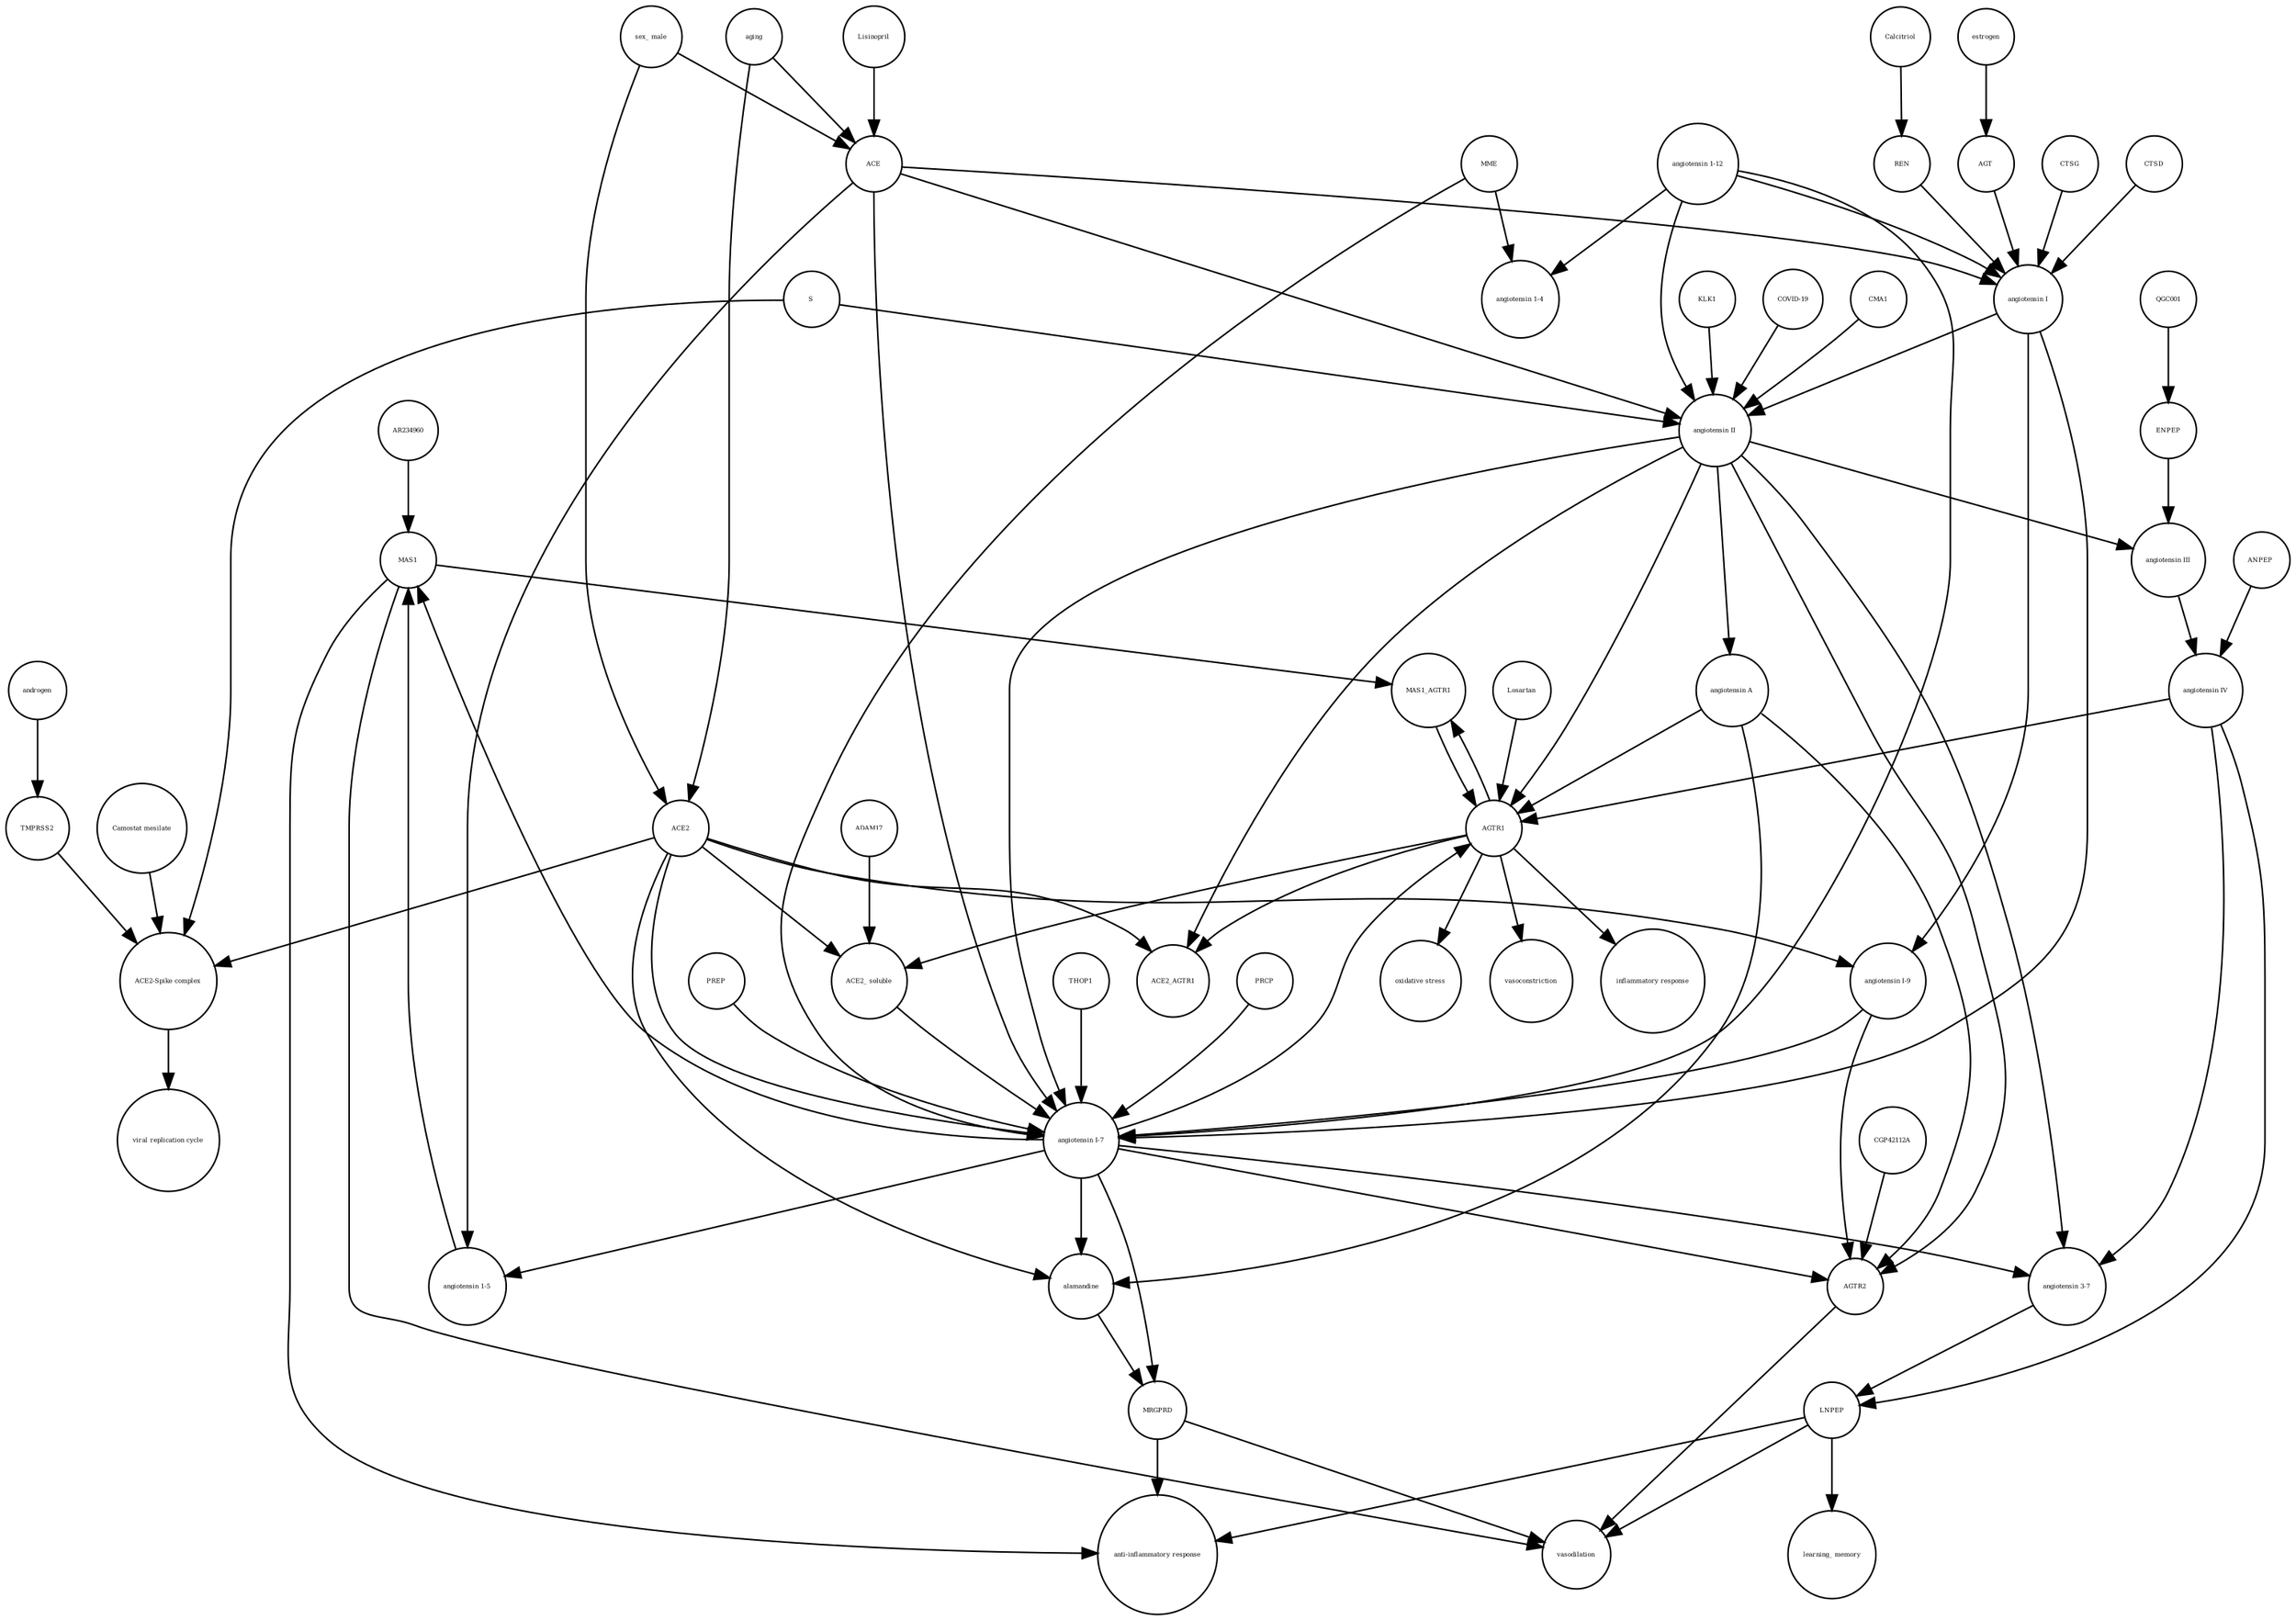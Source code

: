 strict digraph  {
MRGPRD [annotation="urn_miriam_hgnc_HGNC%3A29626", bipartite=0, cls=macromolecule, fontsize=4, label=MRGPRD, shape=circle];
"anti-inflammatory response" [annotation="urn_miriam_obo.go_GO%3A0006954", bipartite=0, cls=phenotype, fontsize=4, label="anti-inflammatory response", shape=circle];
MAS1 [annotation="urn_miriam_hgnc_HGNC%3A6899", bipartite=0, cls=macromolecule, fontsize=4, label=MAS1, shape=circle];
AGTR2 [annotation="urn_miriam_hgnc_HGNC%3A338", bipartite=0, cls=macromolecule, fontsize=4, label=AGTR2, shape=circle];
vasodilation [annotation=urn_miriam_mesh_D014664, bipartite=0, cls=phenotype, fontsize=4, label=vasodilation, shape=circle];
AGTR1 [annotation="urn_miriam_hgnc_HGNC%3A336", bipartite=0, cls=macromolecule, fontsize=4, label=AGTR1, shape=circle];
"inflammatory response" [annotation="urn_miriam_obo.go_GO%3A0006954", bipartite=0, cls=phenotype, fontsize=4, label="inflammatory response", shape=circle];
"oxidative stress" [annotation="urn_miriam_obo.go_GO%3A0006979", bipartite=0, cls=phenotype, fontsize=4, label="oxidative stress", shape=circle];
vasoconstriction [annotation=urn_miriam_mesh_D014661, bipartite=0, cls=phenotype, fontsize=4, label=vasoconstriction, shape=circle];
LNPEP [annotation="urn_miriam_hgnc_HGNC%3A6656", bipartite=0, cls=macromolecule, fontsize=4, label=LNPEP, shape=circle];
"learning_ memory" [annotation="", bipartite=0, cls=phenotype, fontsize=4, label="learning_ memory", shape=circle];
"ACE2-Spike complex" [annotation=urn_miriam_pubmed_32275855, bipartite=0, cls=complex, fontsize=4, label="ACE2-Spike complex", shape=circle];
"viral replication cycle" [annotation=urn_miriam_mesh_D014661, bipartite=0, cls=phenotype, fontsize=4, label="viral replication cycle", shape=circle];
CTSG [annotation="urn_miriam_hgnc_HGNC%3A2532", bipartite=0, cls=macromolecule, fontsize=4, label=CTSG, shape=circle];
QGC001 [annotation=urn_miriam_pubmed_24337978, bipartite=0, cls="simple chemical", fontsize=4, label=QGC001, shape=circle];
"ACE2_ soluble" [annotation="urn_miriam_hgnc.symbol_ACE2", bipartite=0, cls=macromolecule, fontsize=4, label="ACE2_ soluble", shape=circle];
"angiotensin IV" [annotation="urn_miriam_pubmed_32333398|urn_miriam_obo.chebi_CHEBI%3A80127", bipartite=0, cls="simple chemical", fontsize=4, label="angiotensin IV", shape=circle];
"angiotensin 1-5" [annotation="urn_miriam_obo.chebi_CHEBI%3A80129", bipartite=0, cls="simple chemical", fontsize=4, label="angiotensin 1-5", shape=circle];
"angiotensin II" [annotation="urn_miriam_obo.chebi_CHEBI%3A2718", bipartite=0, cls="simple chemical", fontsize=4, label="angiotensin II", shape=circle];
TMPRSS2 [annotation="urn_miriam_hgnc_HGNC%3A11876", bipartite=0, cls=macromolecule, fontsize=4, label=TMPRSS2, shape=circle];
AR234960 [annotation="urn_miriam_pubchem.compound_146025955", bipartite=0, cls="simple chemical", fontsize=4, label=AR234960, shape=circle];
aging [annotation="urn_miriam_obo.go_GO%3A0007568", bipartite=0, cls=phenotype, fontsize=4, label=aging, shape=circle];
PRCP [annotation="urn_miriam_hgnc_HGNC%3A9344", bipartite=0, cls=macromolecule, fontsize=4, label=PRCP, shape=circle];
"angiotensin III" [annotation="urn_miriam_obo.chebi_CHEBI%3A89666", bipartite=0, cls="simple chemical", fontsize=4, label="angiotensin III", shape=circle];
ENPEP [annotation="", bipartite=0, cls=macromolecule, fontsize=4, label=ENPEP, shape=circle];
"angiotensin 1-4" [annotation=urn_miriam_pubmed_22490446, bipartite=0, cls="simple chemical", fontsize=4, label="angiotensin 1-4", shape=circle];
MAS1_AGTR1 [annotation=urn_miriam_pubmed_15809376, bipartite=0, cls=complex, fontsize=4, label=MAS1_AGTR1, shape=circle];
"ANPEP " [annotation="urn_miriam_hgnc_HGNC%3A500", bipartite=0, cls=macromolecule, fontsize=4, label="ANPEP ", shape=circle];
Lisinopril [annotation="urn_miriam_obo.chebi_CHEBI%3A43755", bipartite=0, cls="simple chemical", fontsize=4, label=Lisinopril, shape=circle];
CTSD [annotation="urn_miriam_hgnc_HGNC%3A2529", bipartite=0, cls=macromolecule, fontsize=4, label=CTSD, shape=circle];
estrogen [annotation="urn_miriam_obo.chebi_CHEBI%3A50114", bipartite=0, cls="simple chemical", fontsize=4, label=estrogen, shape=circle];
"angiotensin I" [annotation="urn_miriam_obo.chebi_CHEBI%3A2718", bipartite=0, cls="simple chemical", fontsize=4, label="angiotensin I", shape=circle];
ACE2 [annotation="urn_miriam_hgnc_HGNC%3A13557", bipartite=0, cls=macromolecule, fontsize=4, label=ACE2, shape=circle];
MME [annotation="urn_miriam_hgnc_HGNC%3A7154", bipartite=0, cls=macromolecule, fontsize=4, label=MME, shape=circle];
"angiotensin I-9" [annotation="urn_miriam_obo.chebi_CHEBI%3A80128", bipartite=0, cls="simple chemical", fontsize=4, label="angiotensin I-9", shape=circle];
KLK1 [annotation="urn_miriam_hgnc_HGNC%3A6357|urn_miriam_pubmed_6555043", bipartite=0, cls=macromolecule, fontsize=4, label=KLK1, shape=circle];
Calcitriol [annotation="urn_miriam_obo.chebi_CHEBI%3A17823", bipartite=0, cls="simple chemical", fontsize=4, label=Calcitriol, shape=circle];
"sex_ male" [annotation=urn_miriam_mesh_D008297, bipartite=0, cls=phenotype, fontsize=4, label="sex_ male", shape=circle];
ACE [annotation="urn_miriam_hgnc_HGNC%3A2707", bipartite=0, cls=macromolecule, fontsize=4, label=ACE, shape=circle];
REN [annotation="urn_miriam_hgnc_HGNC%3A9958", bipartite=0, cls=macromolecule, fontsize=4, label=REN, shape=circle];
Losartan [annotation="urn_miriam_obo.chebi_CHEBI%3A6541", bipartite=0, cls="simple chemical", fontsize=4, label=Losartan, shape=circle];
"angiotensin 3-7" [annotation=urn_miriam_pubmed_30934934, bipartite=0, cls="simple chemical", fontsize=4, label="angiotensin 3-7", shape=circle];
"angiotensin 1-12" [annotation=urn_miriam_pubmed_27465904, bipartite=0, cls="simple chemical", fontsize=4, label="angiotensin 1-12", shape=circle];
ADAM17 [annotation="urn_miriam_hgnc_HGNC%3A195", bipartite=0, cls=macromolecule, fontsize=4, label=ADAM17, shape=circle];
"Camostat mesilate" [annotation="urn_miriam_obo.chebi_CHEBI%3A135632", bipartite=0, cls="simple chemical", fontsize=4, label="Camostat mesilate", shape=circle];
PREP [annotation="urn_miriam_hgnc_HGNC%3A9358", bipartite=0, cls=macromolecule, fontsize=4, label=PREP, shape=circle];
ACE2_AGTR1 [annotation=urn_miriam_pubmed_25225202, bipartite=0, cls=complex, fontsize=4, label=ACE2_AGTR1, shape=circle];
androgen [annotation="urn_miriam_obo.chebi_CHEBI%3A50113", bipartite=0, cls="simple chemical", fontsize=4, label=androgen, shape=circle];
alamandine [annotation="", bipartite=0, cls="simple chemical", fontsize=4, label=alamandine, shape=circle];
"COVID-19" [annotation="urn_miriam_taxonomy_2697049|urn_miriam_mesh_C000657245", bipartite=0, cls=phenotype, fontsize=4, label="COVID-19", shape=circle];
CGP42112A [annotation="urn_miriam_obo.chebi_CHEBI%3A147302", bipartite=0, cls="simple chemical", fontsize=4, label=CGP42112A, shape=circle];
S [annotation="urn_miriam_uniprot_P0DTC2|urn_miriam_uniprot_P59594", bipartite=0, cls=macromolecule, fontsize=4, label=S, shape=circle];
"angiotensin I-7" [annotation="urn_miriam_obo.chebi_CHEBI%3A55438", bipartite=0, cls="simple chemical", fontsize=4, label="angiotensin I-7", shape=circle];
AGT [annotation="urn_miriam_hgnc_HGNC%3A333", bipartite=0, cls=macromolecule, fontsize=4, label=AGT, shape=circle];
THOP1 [annotation="urn_miriam_hgnc_HGNC%3A11793", bipartite=0, cls=macromolecule, fontsize=4, label=THOP1, shape=circle];
"angiotensin A" [annotation="urn_miriam_kegg.compound_C20970", bipartite=0, cls="simple chemical", fontsize=4, label="angiotensin A", shape=circle];
CMA1 [annotation="urn_miriam_hgnc_HGNC%3A2097", bipartite=0, cls=macromolecule, fontsize=4, label=CMA1, shape=circle];
MRGPRD -> "anti-inflammatory response"  [annotation="", interaction_type="necessary stimulation"];
MRGPRD -> vasodilation  [annotation="", interaction_type="necessary stimulation"];
MAS1 -> "anti-inflammatory response"  [annotation="", interaction_type="necessary stimulation"];
MAS1 -> vasodilation  [annotation="", interaction_type="necessary stimulation"];
MAS1 -> MAS1_AGTR1  [annotation="", interaction_type=production];
AGTR2 -> vasodilation  [annotation="", interaction_type="necessary stimulation"];
AGTR1 -> "inflammatory response"  [annotation="", interaction_type="necessary stimulation"];
AGTR1 -> "oxidative stress"  [annotation="", interaction_type="necessary stimulation"];
AGTR1 -> vasoconstriction  [annotation="", interaction_type="necessary stimulation"];
AGTR1 -> ACE2_AGTR1  [annotation="", interaction_type=production];
AGTR1 -> "ACE2_ soluble"  [annotation="urn_miriam_pubmed_24227843|urn_miriam_taxonomy_9606|urn_miriam_pubmed_32333398|urn_miriam_pubmed_28512108", interaction_type=stimulation];
AGTR1 -> MAS1_AGTR1  [annotation="", interaction_type=production];
LNPEP -> "learning_ memory"  [annotation="", interaction_type="necessary stimulation"];
LNPEP -> "anti-inflammatory response"  [annotation="", interaction_type="necessary stimulation"];
LNPEP -> vasodilation  [annotation="", interaction_type="necessary stimulation"];
"ACE2-Spike complex" -> "viral replication cycle"  [annotation="", interaction_type="necessary stimulation"];
CTSG -> "angiotensin I"  [annotation="urn_miriam_pubmed_6172448|urn_miriam_taxonomy_9606", interaction_type=catalysis];
QGC001 -> ENPEP  [annotation="", interaction_type=inhibition];
"ACE2_ soluble" -> "angiotensin I-7"  [annotation="urn_miriam_pubmed_28512108|urn_miriam_taxonomy_9606", interaction_type=stimulation];
"angiotensin IV" -> LNPEP  [annotation="urn_miriam_pubmed_11707427|urn_miriam_taxonomy_10090", interaction_type=stimulation];
"angiotensin IV" -> "angiotensin 3-7"  [annotation="", interaction_type=production];
"angiotensin IV" -> AGTR1  [annotation="urn_miriam_pubmed_17630322|urn_miriam_taxonomy_40674|urn_miriam_pubmed_26497614|urn_miriam_pubmed_32333398|urn_miriam_pubmed_17138938", interaction_type=stimulation];
"angiotensin 1-5" -> MAS1  [annotation="urn_miriam_pubmed_27660028|urn_miriam_taxonomy_10116|urn_miriam_taxonomy_9606|urn_miriam_pubmed_27217404", interaction_type=stimulation];
"angiotensin II" -> "angiotensin A"  [annotation="", interaction_type=production];
"angiotensin II" -> ACE2_AGTR1  [annotation="urn_miriam_pubmed_25225202|urn_miriam_taxonomy_40674", interaction_type=inhibition];
"angiotensin II" -> "angiotensin I-7"  [annotation="", interaction_type=production];
"angiotensin II" -> AGTR1  [annotation="urn_miriam_pubmed_15809376|urn_miriam_taxonomy_40674", interaction_type=stimulation];
"angiotensin II" -> AGTR2  [annotation="urn_miriam_pubmed_17630322|urn_miriam_taxonomy_9606|urn_miriam_pubmed_17138938", interaction_type=stimulation];
"angiotensin II" -> "angiotensin III"  [annotation="", interaction_type=production];
"angiotensin II" -> "angiotensin 3-7"  [annotation="", interaction_type=production];
TMPRSS2 -> "ACE2-Spike complex"  [annotation="urn_miriam_pubmed_32142651|urn_miriam_taxonomy_9606", interaction_type=stimulation];
AR234960 -> MAS1  [annotation=urn_miriam_pubmed_29287092, interaction_type=stimulation];
aging -> ACE2  [annotation="urn_miriam_pubmed_20689271|urn_miriam_taxonomy_10116", interaction_type=inhibition];
aging -> ACE  [annotation="urn_miriam_pubmed_20689271|urn_miriam_taxonomy_10116", interaction_type=stimulation];
PRCP -> "angiotensin I-7"  [annotation="urn_miriam_taxonomy_10090|urn_miriam_pubmed_23392115", interaction_type=catalysis];
"angiotensin III" -> "angiotensin IV"  [annotation="", interaction_type=production];
ENPEP -> "angiotensin III"  [annotation="urn_miriam_pubmed_8876246|urn_miriam_taxonomy_10090", interaction_type=catalysis];
MAS1_AGTR1 -> AGTR1  [annotation="urn_miriam_pubmed_15809376|urn_miriam_taxonomy_40674", interaction_type=inhibition];
"ANPEP " -> "angiotensin IV"  [annotation="urn_miriam_pubmed_8876246|urn_miriam_taxonomy_10090", interaction_type=catalysis];
Lisinopril -> ACE  [annotation=urn_miriam_pubmed_2550696, interaction_type=inhibition];
CTSD -> "angiotensin I"  [annotation="urn_miriam_pubmed_6172448|urn_miriam_taxonomy_9606", interaction_type=catalysis];
estrogen -> AGT  [annotation=urn_miriam_pubmed_30934934, interaction_type=stimulation];
"angiotensin I" -> "angiotensin I-7"  [annotation="", interaction_type=production];
"angiotensin I" -> "angiotensin I-9"  [annotation="", interaction_type=production];
"angiotensin I" -> "angiotensin II"  [annotation="", interaction_type=production];
ACE2 -> ACE2_AGTR1  [annotation="", interaction_type=production];
ACE2 -> "angiotensin I-9"  [annotation="urn_miriam_pubmed_10969042|urn_miriam_taxonomy_9606", interaction_type=catalysis];
ACE2 -> "angiotensin I-7"  [annotation="urn_miriam_taxonomy_10090|urn_miriam_pubmed_23392115", interaction_type=catalysis];
ACE2 -> "ACE2_ soluble"  [annotation="", interaction_type=production];
ACE2 -> "ACE2-Spike complex"  [annotation="", interaction_type=production];
ACE2 -> alamandine  [annotation="urn_miriam_pubmed_23446738|urn_miriam_taxonomy_9606", interaction_type=catalysis];
MME -> "angiotensin I-7"  [annotation="urn_miriam_pubmed_22490446|urn_miriam_taxonomy_10116", interaction_type=catalysis];
MME -> "angiotensin 1-4"  [annotation="urn_miriam_pubmed_22490446|urn_miriam_taxonomy_10116", interaction_type=catalysis];
"angiotensin I-9" -> "angiotensin I-7"  [annotation="", interaction_type=production];
"angiotensin I-9" -> AGTR2  [annotation="urn_miriam_pubmed_30048754|urn_miriam_taxonomy_10116", interaction_type=stimulation];
KLK1 -> "angiotensin II"  [annotation="urn_miriam_taxonomy_9823|urn_miriam_pubmed_6555043", interaction_type=catalysis];
Calcitriol -> REN  [annotation="", interaction_type=inhibition];
"sex_ male" -> ACE2  [annotation="urn_miriam_pubmed_26171856|urn_miriam_taxonomy_10116", interaction_type=stimulation];
"sex_ male" -> ACE  [annotation="urn_miriam_pubmed_26171856|urn_miriam_taxonomy_10116", interaction_type=stimulation];
ACE -> "angiotensin I-7"  [annotation="urn_miriam_pubmed_15283675|urn_miriam_taxonomy_9606", interaction_type=catalysis];
ACE -> "angiotensin 1-5"  [annotation="urn_miriam_pubmed_10969042|urn_miriam_taxonomy_9606", interaction_type=catalysis];
ACE -> "angiotensin I"  [annotation="urn_miriam_pubmed_22490446|urn_miriam_taxonomy_10116", interaction_type=catalysis];
ACE -> "angiotensin II"  [annotation="urn_miriam_taxonomy_9606|urn_miriam_pubmed_190881|urn_miriam_pubmed_10969042", interaction_type=catalysis];
REN -> "angiotensin I"  [annotation="urn_miriam_pubmed_10585461|urn_miriam_pubmed_30934934|urn_miriam_pubmed_6172448|urn_miriam_taxonomy_9606", interaction_type=catalysis];
Losartan -> AGTR1  [annotation="urn_miriam_pubmed_24530803|urn_miriam_taxonomy_8355", interaction_type=inhibition];
"angiotensin 3-7" -> LNPEP  [annotation=urn_miriam_pubmed_30934934, interaction_type=stimulation];
"angiotensin 1-12" -> "angiotensin I-7"  [annotation="", interaction_type=production];
"angiotensin 1-12" -> "angiotensin 1-4"  [annotation="", interaction_type=production];
"angiotensin 1-12" -> "angiotensin II"  [annotation="", interaction_type=production];
"angiotensin 1-12" -> "angiotensin I"  [annotation="", interaction_type=production];
ADAM17 -> "ACE2_ soluble"  [annotation="urn_miriam_pubmed_24227843|urn_miriam_taxonomy_9606|urn_miriam_pubmed_32333398|urn_miriam_pubmed_28512108", interaction_type=catalysis];
"Camostat mesilate" -> "ACE2-Spike complex"  [annotation="urn_miriam_pubmed_32142651|urn_miriam_taxonomy_9606", interaction_type=inhibition];
PREP -> "angiotensin I-7"  [annotation="urn_miriam_pubmed_23463883|urn_miriam_taxonomy_40674", interaction_type=catalysis];
androgen -> TMPRSS2  [annotation="urn_miriam_pubmed_10485450|urn_miriam_taxonomy_9606", interaction_type=stimulation];
alamandine -> MRGPRD  [annotation="urn_miriam_pubmed_23446738|urn_miriam_taxonomy_9606", interaction_type=stimulation];
"COVID-19" -> "angiotensin II"  [annotation="urn_miriam_pubmed_32048163|urn_miriam_taxonomy_9606", interaction_type=stimulation];
CGP42112A -> AGTR2  [annotation=urn_miriam_pubmed_25014541, interaction_type=stimulation];
S -> "ACE2-Spike complex"  [annotation="", interaction_type=production];
S -> "angiotensin II"  [annotation="urn_miriam_pubmed_16007097|urn_miriam_taxonomy_10090", interaction_type=stimulation];
"angiotensin I-7" -> MRGPRD  [annotation="urn_miriam_pubmed_27217404|urn_miriam_taxonomy_9606", interaction_type=stimulation];
"angiotensin I-7" -> "angiotensin 3-7"  [annotation="", interaction_type=production];
"angiotensin I-7" -> AGTR2  [annotation="urn_miriam_pubmed_15767466|urn_miriam_taxonomy_10116", interaction_type=stimulation];
"angiotensin I-7" -> MAS1  [annotation="urn_miriam_pubmed_27217404|urn_miriam_taxonomy_9606", interaction_type=stimulation];
"angiotensin I-7" -> "angiotensin 1-5"  [annotation="", interaction_type=production];
"angiotensin I-7" -> AGTR1  [annotation="urn_miriam_pubmed_29928987|urn_miriam_taxonomy_9606", interaction_type=inhibition];
"angiotensin I-7" -> alamandine  [annotation="", interaction_type=production];
AGT -> "angiotensin I"  [annotation="", interaction_type=production];
THOP1 -> "angiotensin I-7"  [annotation="urn_miriam_pubmed_24041943|urn_miriam_taxonomy_10116", interaction_type=catalysis];
"angiotensin A" -> alamandine  [annotation="", interaction_type=production];
"angiotensin A" -> AGTR2  [annotation="urn_miriam_pubmed_17630322|urn_miriam_taxonomy_9606|urn_miriam_pubmed_17138938", interaction_type=stimulation];
"angiotensin A" -> AGTR1  [annotation="urn_miriam_pubmed_17630322|urn_miriam_taxonomy_40674|urn_miriam_pubmed_26497614|urn_miriam_pubmed_32333398|urn_miriam_pubmed_17138938", interaction_type=stimulation];
CMA1 -> "angiotensin II"  [annotation="urn_miriam_pubmed_2266130|urn_miriam_taxonomy_9606", interaction_type=catalysis];
}
